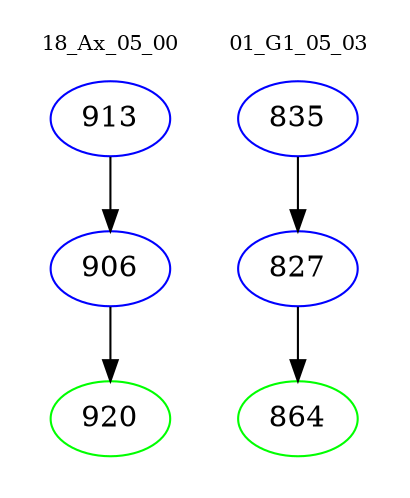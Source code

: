 digraph{
subgraph cluster_0 {
color = white
label = "18_Ax_05_00";
fontsize=10;
T0_913 [label="913", color="blue"]
T0_913 -> T0_906 [color="black"]
T0_906 [label="906", color="blue"]
T0_906 -> T0_920 [color="black"]
T0_920 [label="920", color="green"]
}
subgraph cluster_1 {
color = white
label = "01_G1_05_03";
fontsize=10;
T1_835 [label="835", color="blue"]
T1_835 -> T1_827 [color="black"]
T1_827 [label="827", color="blue"]
T1_827 -> T1_864 [color="black"]
T1_864 [label="864", color="green"]
}
}

